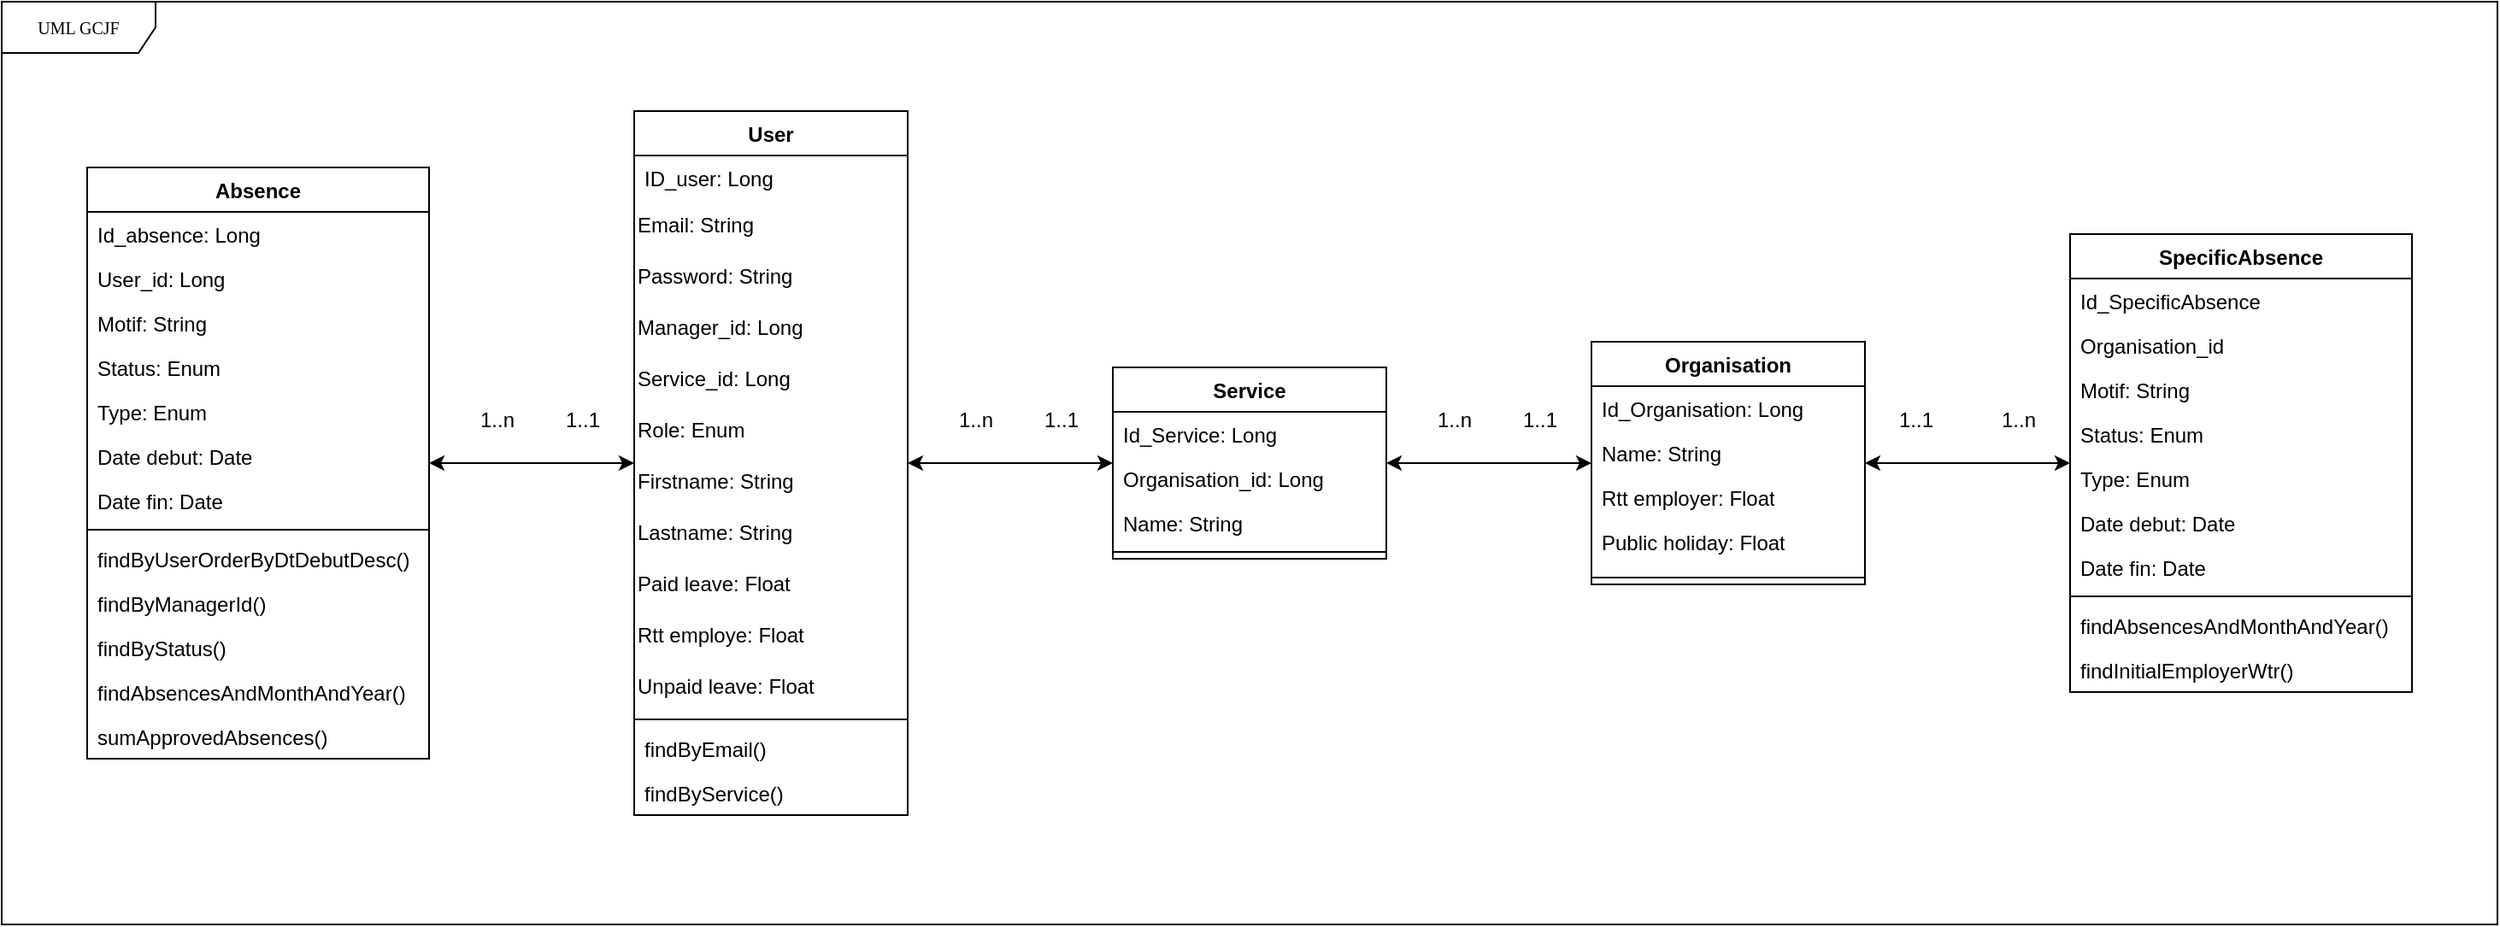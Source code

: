 <mxfile version="24.7.10">
  <diagram name="Page-1" id="GV2gqYJn4U-7CwfmPfjc">
    <mxGraphModel dx="1690" dy="891" grid="1" gridSize="10" guides="1" tooltips="1" connect="1" arrows="1" fold="1" page="1" pageScale="1" pageWidth="827" pageHeight="1169" math="0" shadow="0">
      <root>
        <mxCell id="0" />
        <mxCell id="1" parent="0" />
        <mxCell id="VnXP7su68EXi7wZ7VgNQ-1" value="UML GCJF" style="shape=umlFrame;whiteSpace=wrap;html=1;rounded=0;shadow=0;comic=0;labelBackgroundColor=none;strokeWidth=1;fontFamily=Verdana;fontSize=10;align=center;width=90;height=30;movable=0;resizable=0;rotatable=0;deletable=0;editable=0;locked=1;connectable=0;" parent="1" vertex="1">
          <mxGeometry x="20" y="20" width="1460" height="540" as="geometry" />
        </mxCell>
        <mxCell id="VnXP7su68EXi7wZ7VgNQ-2" value="Absence" style="swimlane;fontStyle=1;align=center;verticalAlign=top;childLayout=stackLayout;horizontal=1;startSize=26;horizontalStack=0;resizeParent=1;resizeParentMax=0;resizeLast=0;collapsible=1;marginBottom=0;whiteSpace=wrap;html=1;" parent="1" vertex="1">
          <mxGeometry x="70" y="117" width="200" height="346" as="geometry" />
        </mxCell>
        <mxCell id="VnXP7su68EXi7wZ7VgNQ-3" value="Id_absence: Long" style="text;strokeColor=none;fillColor=none;align=left;verticalAlign=top;spacingLeft=4;spacingRight=4;overflow=hidden;rotatable=0;points=[[0,0.5],[1,0.5]];portConstraint=eastwest;whiteSpace=wrap;html=1;" parent="VnXP7su68EXi7wZ7VgNQ-2" vertex="1">
          <mxGeometry y="26" width="200" height="26" as="geometry" />
        </mxCell>
        <mxCell id="VnXP7su68EXi7wZ7VgNQ-4" value="User_id: Long" style="text;strokeColor=none;fillColor=none;align=left;verticalAlign=top;spacingLeft=4;spacingRight=4;overflow=hidden;rotatable=0;points=[[0,0.5],[1,0.5]];portConstraint=eastwest;whiteSpace=wrap;html=1;" parent="VnXP7su68EXi7wZ7VgNQ-2" vertex="1">
          <mxGeometry y="52" width="200" height="26" as="geometry" />
        </mxCell>
        <mxCell id="VnXP7su68EXi7wZ7VgNQ-5" value="Motif: String" style="text;strokeColor=none;fillColor=none;align=left;verticalAlign=top;spacingLeft=4;spacingRight=4;overflow=hidden;rotatable=0;points=[[0,0.5],[1,0.5]];portConstraint=eastwest;whiteSpace=wrap;html=1;" parent="VnXP7su68EXi7wZ7VgNQ-2" vertex="1">
          <mxGeometry y="78" width="200" height="26" as="geometry" />
        </mxCell>
        <mxCell id="VnXP7su68EXi7wZ7VgNQ-6" value="Status: Enum" style="text;strokeColor=none;fillColor=none;align=left;verticalAlign=top;spacingLeft=4;spacingRight=4;overflow=hidden;rotatable=0;points=[[0,0.5],[1,0.5]];portConstraint=eastwest;whiteSpace=wrap;html=1;" parent="VnXP7su68EXi7wZ7VgNQ-2" vertex="1">
          <mxGeometry y="104" width="200" height="26" as="geometry" />
        </mxCell>
        <mxCell id="VnXP7su68EXi7wZ7VgNQ-7" value="Type: Enum" style="text;strokeColor=none;fillColor=none;align=left;verticalAlign=top;spacingLeft=4;spacingRight=4;overflow=hidden;rotatable=0;points=[[0,0.5],[1,0.5]];portConstraint=eastwest;whiteSpace=wrap;html=1;" parent="VnXP7su68EXi7wZ7VgNQ-2" vertex="1">
          <mxGeometry y="130" width="200" height="26" as="geometry" />
        </mxCell>
        <mxCell id="VnXP7su68EXi7wZ7VgNQ-8" value="Date debut: Date" style="text;strokeColor=none;fillColor=none;align=left;verticalAlign=top;spacingLeft=4;spacingRight=4;overflow=hidden;rotatable=0;points=[[0,0.5],[1,0.5]];portConstraint=eastwest;whiteSpace=wrap;html=1;" parent="VnXP7su68EXi7wZ7VgNQ-2" vertex="1">
          <mxGeometry y="156" width="200" height="26" as="geometry" />
        </mxCell>
        <mxCell id="VnXP7su68EXi7wZ7VgNQ-9" value="Date fin: Date" style="text;strokeColor=none;fillColor=none;align=left;verticalAlign=top;spacingLeft=4;spacingRight=4;overflow=hidden;rotatable=0;points=[[0,0.5],[1,0.5]];portConstraint=eastwest;whiteSpace=wrap;html=1;" parent="VnXP7su68EXi7wZ7VgNQ-2" vertex="1">
          <mxGeometry y="182" width="200" height="26" as="geometry" />
        </mxCell>
        <mxCell id="VnXP7su68EXi7wZ7VgNQ-10" value="" style="line;strokeWidth=1;fillColor=none;align=left;verticalAlign=middle;spacingTop=-1;spacingLeft=3;spacingRight=3;rotatable=0;labelPosition=right;points=[];portConstraint=eastwest;strokeColor=inherit;" parent="VnXP7su68EXi7wZ7VgNQ-2" vertex="1">
          <mxGeometry y="208" width="200" height="8" as="geometry" />
        </mxCell>
        <mxCell id="VnXP7su68EXi7wZ7VgNQ-11" value="findByUserOrderByDtDebutDesc()" style="text;strokeColor=none;fillColor=none;align=left;verticalAlign=top;spacingLeft=4;spacingRight=4;overflow=hidden;rotatable=0;points=[[0,0.5],[1,0.5]];portConstraint=eastwest;whiteSpace=wrap;html=1;" parent="VnXP7su68EXi7wZ7VgNQ-2" vertex="1">
          <mxGeometry y="216" width="200" height="26" as="geometry" />
        </mxCell>
        <mxCell id="VnXP7su68EXi7wZ7VgNQ-12" value="findByManagerId()" style="text;strokeColor=none;fillColor=none;align=left;verticalAlign=top;spacingLeft=4;spacingRight=4;overflow=hidden;rotatable=0;points=[[0,0.5],[1,0.5]];portConstraint=eastwest;whiteSpace=wrap;html=1;" parent="VnXP7su68EXi7wZ7VgNQ-2" vertex="1">
          <mxGeometry y="242" width="200" height="26" as="geometry" />
        </mxCell>
        <mxCell id="VnXP7su68EXi7wZ7VgNQ-13" value="findByStatus()" style="text;strokeColor=none;fillColor=none;align=left;verticalAlign=top;spacingLeft=4;spacingRight=4;overflow=hidden;rotatable=0;points=[[0,0.5],[1,0.5]];portConstraint=eastwest;whiteSpace=wrap;html=1;" parent="VnXP7su68EXi7wZ7VgNQ-2" vertex="1">
          <mxGeometry y="268" width="200" height="26" as="geometry" />
        </mxCell>
        <mxCell id="VnXP7su68EXi7wZ7VgNQ-14" value="findAbsencesAndMonthAndYear()" style="text;strokeColor=none;fillColor=none;align=left;verticalAlign=top;spacingLeft=4;spacingRight=4;overflow=hidden;rotatable=0;points=[[0,0.5],[1,0.5]];portConstraint=eastwest;whiteSpace=wrap;html=1;" parent="VnXP7su68EXi7wZ7VgNQ-2" vertex="1">
          <mxGeometry y="294" width="200" height="26" as="geometry" />
        </mxCell>
        <mxCell id="VnXP7su68EXi7wZ7VgNQ-15" value="sumApprovedAbsences()" style="text;strokeColor=none;fillColor=none;align=left;verticalAlign=top;spacingLeft=4;spacingRight=4;overflow=hidden;rotatable=0;points=[[0,0.5],[1,0.5]];portConstraint=eastwest;whiteSpace=wrap;html=1;" parent="VnXP7su68EXi7wZ7VgNQ-2" vertex="1">
          <mxGeometry y="320" width="200" height="26" as="geometry" />
        </mxCell>
        <mxCell id="VnXP7su68EXi7wZ7VgNQ-16" value="Organisation" style="swimlane;fontStyle=1;align=center;verticalAlign=top;childLayout=stackLayout;horizontal=1;startSize=26;horizontalStack=0;resizeParent=1;resizeParentMax=0;resizeLast=0;collapsible=1;marginBottom=0;whiteSpace=wrap;html=1;" parent="1" vertex="1">
          <mxGeometry x="950" y="219" width="160" height="142" as="geometry" />
        </mxCell>
        <mxCell id="VnXP7su68EXi7wZ7VgNQ-17" value="Id_Organisation: Long" style="text;strokeColor=none;fillColor=none;align=left;verticalAlign=top;spacingLeft=4;spacingRight=4;overflow=hidden;rotatable=0;points=[[0,0.5],[1,0.5]];portConstraint=eastwest;whiteSpace=wrap;html=1;" parent="VnXP7su68EXi7wZ7VgNQ-16" vertex="1">
          <mxGeometry y="26" width="160" height="26" as="geometry" />
        </mxCell>
        <mxCell id="VnXP7su68EXi7wZ7VgNQ-18" value="Name: String" style="text;strokeColor=none;fillColor=none;align=left;verticalAlign=top;spacingLeft=4;spacingRight=4;overflow=hidden;rotatable=0;points=[[0,0.5],[1,0.5]];portConstraint=eastwest;whiteSpace=wrap;html=1;" parent="VnXP7su68EXi7wZ7VgNQ-16" vertex="1">
          <mxGeometry y="52" width="160" height="26" as="geometry" />
        </mxCell>
        <mxCell id="VnXP7su68EXi7wZ7VgNQ-19" value="Rtt employer: Float" style="text;strokeColor=none;fillColor=none;align=left;verticalAlign=top;spacingLeft=4;spacingRight=4;overflow=hidden;rotatable=0;points=[[0,0.5],[1,0.5]];portConstraint=eastwest;whiteSpace=wrap;html=1;" parent="VnXP7su68EXi7wZ7VgNQ-16" vertex="1">
          <mxGeometry y="78" width="160" height="26" as="geometry" />
        </mxCell>
        <mxCell id="VnXP7su68EXi7wZ7VgNQ-20" value="Public holiday: Float" style="text;strokeColor=none;fillColor=none;align=left;verticalAlign=top;spacingLeft=4;spacingRight=4;overflow=hidden;rotatable=0;points=[[0,0.5],[1,0.5]];portConstraint=eastwest;whiteSpace=wrap;html=1;" parent="VnXP7su68EXi7wZ7VgNQ-16" vertex="1">
          <mxGeometry y="104" width="160" height="30" as="geometry" />
        </mxCell>
        <mxCell id="VnXP7su68EXi7wZ7VgNQ-21" value="" style="line;strokeWidth=1;fillColor=none;align=left;verticalAlign=middle;spacingTop=-1;spacingLeft=3;spacingRight=3;rotatable=0;labelPosition=right;points=[];portConstraint=eastwest;strokeColor=inherit;" parent="VnXP7su68EXi7wZ7VgNQ-16" vertex="1">
          <mxGeometry y="134" width="160" height="8" as="geometry" />
        </mxCell>
        <mxCell id="VnXP7su68EXi7wZ7VgNQ-22" value="Service" style="swimlane;fontStyle=1;align=center;verticalAlign=top;childLayout=stackLayout;horizontal=1;startSize=26;horizontalStack=0;resizeParent=1;resizeParentMax=0;resizeLast=0;collapsible=1;marginBottom=0;whiteSpace=wrap;html=1;" parent="1" vertex="1">
          <mxGeometry x="670" y="234" width="160" height="112" as="geometry" />
        </mxCell>
        <mxCell id="VnXP7su68EXi7wZ7VgNQ-23" value="Id_Service: Long" style="text;strokeColor=none;fillColor=none;align=left;verticalAlign=top;spacingLeft=4;spacingRight=4;overflow=hidden;rotatable=0;points=[[0,0.5],[1,0.5]];portConstraint=eastwest;whiteSpace=wrap;html=1;" parent="VnXP7su68EXi7wZ7VgNQ-22" vertex="1">
          <mxGeometry y="26" width="160" height="26" as="geometry" />
        </mxCell>
        <mxCell id="VnXP7su68EXi7wZ7VgNQ-25" value="Organisation_id: Long" style="text;strokeColor=none;fillColor=none;align=left;verticalAlign=top;spacingLeft=4;spacingRight=4;overflow=hidden;rotatable=0;points=[[0,0.5],[1,0.5]];portConstraint=eastwest;whiteSpace=wrap;html=1;" parent="VnXP7su68EXi7wZ7VgNQ-22" vertex="1">
          <mxGeometry y="52" width="160" height="26" as="geometry" />
        </mxCell>
        <mxCell id="VnXP7su68EXi7wZ7VgNQ-24" value="Name: String" style="text;strokeColor=none;fillColor=none;align=left;verticalAlign=top;spacingLeft=4;spacingRight=4;overflow=hidden;rotatable=0;points=[[0,0.5],[1,0.5]];portConstraint=eastwest;whiteSpace=wrap;html=1;" parent="VnXP7su68EXi7wZ7VgNQ-22" vertex="1">
          <mxGeometry y="78" width="160" height="26" as="geometry" />
        </mxCell>
        <mxCell id="VnXP7su68EXi7wZ7VgNQ-26" value="" style="line;strokeWidth=1;fillColor=none;align=left;verticalAlign=middle;spacingTop=-1;spacingLeft=3;spacingRight=3;rotatable=0;labelPosition=right;points=[];portConstraint=eastwest;strokeColor=inherit;" parent="VnXP7su68EXi7wZ7VgNQ-22" vertex="1">
          <mxGeometry y="104" width="160" height="8" as="geometry" />
        </mxCell>
        <mxCell id="VnXP7su68EXi7wZ7VgNQ-27" value="SpecificAbsence" style="swimlane;fontStyle=1;align=center;verticalAlign=top;childLayout=stackLayout;horizontal=1;startSize=26;horizontalStack=0;resizeParent=1;resizeParentMax=0;resizeLast=0;collapsible=1;marginBottom=0;whiteSpace=wrap;html=1;" parent="1" vertex="1">
          <mxGeometry x="1230" y="156" width="200" height="268" as="geometry" />
        </mxCell>
        <mxCell id="VnXP7su68EXi7wZ7VgNQ-28" value="Id_SpecificAbsence" style="text;strokeColor=none;fillColor=none;align=left;verticalAlign=top;spacingLeft=4;spacingRight=4;overflow=hidden;rotatable=0;points=[[0,0.5],[1,0.5]];portConstraint=eastwest;whiteSpace=wrap;html=1;" parent="VnXP7su68EXi7wZ7VgNQ-27" vertex="1">
          <mxGeometry y="26" width="200" height="26" as="geometry" />
        </mxCell>
        <mxCell id="VnXP7su68EXi7wZ7VgNQ-29" value="Organisation_id" style="text;strokeColor=none;fillColor=none;align=left;verticalAlign=top;spacingLeft=4;spacingRight=4;overflow=hidden;rotatable=0;points=[[0,0.5],[1,0.5]];portConstraint=eastwest;whiteSpace=wrap;html=1;" parent="VnXP7su68EXi7wZ7VgNQ-27" vertex="1">
          <mxGeometry y="52" width="200" height="26" as="geometry" />
        </mxCell>
        <mxCell id="VnXP7su68EXi7wZ7VgNQ-30" value="Motif: String" style="text;strokeColor=none;fillColor=none;align=left;verticalAlign=top;spacingLeft=4;spacingRight=4;overflow=hidden;rotatable=0;points=[[0,0.5],[1,0.5]];portConstraint=eastwest;whiteSpace=wrap;html=1;" parent="VnXP7su68EXi7wZ7VgNQ-27" vertex="1">
          <mxGeometry y="78" width="200" height="26" as="geometry" />
        </mxCell>
        <mxCell id="VnXP7su68EXi7wZ7VgNQ-31" value="Status: Enum" style="text;strokeColor=none;fillColor=none;align=left;verticalAlign=top;spacingLeft=4;spacingRight=4;overflow=hidden;rotatable=0;points=[[0,0.5],[1,0.5]];portConstraint=eastwest;whiteSpace=wrap;html=1;" parent="VnXP7su68EXi7wZ7VgNQ-27" vertex="1">
          <mxGeometry y="104" width="200" height="26" as="geometry" />
        </mxCell>
        <mxCell id="VnXP7su68EXi7wZ7VgNQ-32" value="Type: Enum" style="text;strokeColor=none;fillColor=none;align=left;verticalAlign=top;spacingLeft=4;spacingRight=4;overflow=hidden;rotatable=0;points=[[0,0.5],[1,0.5]];portConstraint=eastwest;whiteSpace=wrap;html=1;" parent="VnXP7su68EXi7wZ7VgNQ-27" vertex="1">
          <mxGeometry y="130" width="200" height="26" as="geometry" />
        </mxCell>
        <mxCell id="VnXP7su68EXi7wZ7VgNQ-33" value="Date debut: Date" style="text;strokeColor=none;fillColor=none;align=left;verticalAlign=top;spacingLeft=4;spacingRight=4;overflow=hidden;rotatable=0;points=[[0,0.5],[1,0.5]];portConstraint=eastwest;whiteSpace=wrap;html=1;" parent="VnXP7su68EXi7wZ7VgNQ-27" vertex="1">
          <mxGeometry y="156" width="200" height="26" as="geometry" />
        </mxCell>
        <mxCell id="VnXP7su68EXi7wZ7VgNQ-34" value="Date fin: Date" style="text;strokeColor=none;fillColor=none;align=left;verticalAlign=top;spacingLeft=4;spacingRight=4;overflow=hidden;rotatable=0;points=[[0,0.5],[1,0.5]];portConstraint=eastwest;whiteSpace=wrap;html=1;" parent="VnXP7su68EXi7wZ7VgNQ-27" vertex="1">
          <mxGeometry y="182" width="200" height="26" as="geometry" />
        </mxCell>
        <mxCell id="VnXP7su68EXi7wZ7VgNQ-35" value="" style="line;strokeWidth=1;fillColor=none;align=left;verticalAlign=middle;spacingTop=-1;spacingLeft=3;spacingRight=3;rotatable=0;labelPosition=right;points=[];portConstraint=eastwest;strokeColor=inherit;" parent="VnXP7su68EXi7wZ7VgNQ-27" vertex="1">
          <mxGeometry y="208" width="200" height="8" as="geometry" />
        </mxCell>
        <mxCell id="VnXP7su68EXi7wZ7VgNQ-36" value="findAbsencesAndMonthAndYear()" style="text;strokeColor=none;fillColor=none;align=left;verticalAlign=top;spacingLeft=4;spacingRight=4;overflow=hidden;rotatable=0;points=[[0,0.5],[1,0.5]];portConstraint=eastwest;whiteSpace=wrap;html=1;" parent="VnXP7su68EXi7wZ7VgNQ-27" vertex="1">
          <mxGeometry y="216" width="200" height="26" as="geometry" />
        </mxCell>
        <mxCell id="VnXP7su68EXi7wZ7VgNQ-37" value="findInitialEmployerWtr()" style="text;strokeColor=none;fillColor=none;align=left;verticalAlign=top;spacingLeft=4;spacingRight=4;overflow=hidden;rotatable=0;points=[[0,0.5],[1,0.5]];portConstraint=eastwest;whiteSpace=wrap;html=1;" parent="VnXP7su68EXi7wZ7VgNQ-27" vertex="1">
          <mxGeometry y="242" width="200" height="26" as="geometry" />
        </mxCell>
        <mxCell id="VnXP7su68EXi7wZ7VgNQ-38" value="User" style="swimlane;fontStyle=1;align=center;verticalAlign=top;childLayout=stackLayout;horizontal=1;startSize=26;horizontalStack=0;resizeParent=1;resizeParentMax=0;resizeLast=0;collapsible=1;marginBottom=0;whiteSpace=wrap;html=1;" parent="1" vertex="1">
          <mxGeometry x="390" y="84" width="160" height="412" as="geometry" />
        </mxCell>
        <mxCell id="VnXP7su68EXi7wZ7VgNQ-39" value="ID_user: Long" style="text;strokeColor=none;fillColor=none;align=left;verticalAlign=top;spacingLeft=4;spacingRight=4;overflow=hidden;rotatable=0;points=[[0,0.5],[1,0.5]];portConstraint=eastwest;whiteSpace=wrap;html=1;" parent="VnXP7su68EXi7wZ7VgNQ-38" vertex="1">
          <mxGeometry y="26" width="160" height="26" as="geometry" />
        </mxCell>
        <mxCell id="VnXP7su68EXi7wZ7VgNQ-40" value="Email: String" style="text;html=1;strokeColor=none;fillColor=none;align=left;verticalAlign=middle;whiteSpace=wrap;rounded=0;" parent="VnXP7su68EXi7wZ7VgNQ-38" vertex="1">
          <mxGeometry y="52" width="160" height="30" as="geometry" />
        </mxCell>
        <mxCell id="VnXP7su68EXi7wZ7VgNQ-41" value="Password: String" style="text;html=1;strokeColor=none;fillColor=none;align=left;verticalAlign=middle;whiteSpace=wrap;rounded=0;" parent="VnXP7su68EXi7wZ7VgNQ-38" vertex="1">
          <mxGeometry y="82" width="160" height="30" as="geometry" />
        </mxCell>
        <mxCell id="VnXP7su68EXi7wZ7VgNQ-42" value="Manager_id: Long" style="text;html=1;strokeColor=none;fillColor=none;align=left;verticalAlign=middle;whiteSpace=wrap;rounded=0;" parent="VnXP7su68EXi7wZ7VgNQ-38" vertex="1">
          <mxGeometry y="112" width="160" height="30" as="geometry" />
        </mxCell>
        <mxCell id="VnXP7su68EXi7wZ7VgNQ-43" value="Service_id: Long" style="text;html=1;strokeColor=none;fillColor=none;align=left;verticalAlign=middle;whiteSpace=wrap;rounded=0;" parent="VnXP7su68EXi7wZ7VgNQ-38" vertex="1">
          <mxGeometry y="142" width="160" height="30" as="geometry" />
        </mxCell>
        <mxCell id="VnXP7su68EXi7wZ7VgNQ-44" value="Role: Enum" style="text;html=1;strokeColor=none;fillColor=none;align=left;verticalAlign=middle;whiteSpace=wrap;rounded=0;" parent="VnXP7su68EXi7wZ7VgNQ-38" vertex="1">
          <mxGeometry y="172" width="160" height="30" as="geometry" />
        </mxCell>
        <mxCell id="VnXP7su68EXi7wZ7VgNQ-45" value="Firstname: String" style="text;html=1;strokeColor=none;fillColor=none;align=left;verticalAlign=middle;whiteSpace=wrap;rounded=0;" parent="VnXP7su68EXi7wZ7VgNQ-38" vertex="1">
          <mxGeometry y="202" width="160" height="30" as="geometry" />
        </mxCell>
        <mxCell id="VnXP7su68EXi7wZ7VgNQ-46" value="Lastname: String" style="text;html=1;strokeColor=none;fillColor=none;align=left;verticalAlign=middle;whiteSpace=wrap;rounded=0;" parent="VnXP7su68EXi7wZ7VgNQ-38" vertex="1">
          <mxGeometry y="232" width="160" height="30" as="geometry" />
        </mxCell>
        <mxCell id="VnXP7su68EXi7wZ7VgNQ-47" value="Paid leave: Float" style="text;html=1;strokeColor=none;fillColor=none;align=left;verticalAlign=middle;whiteSpace=wrap;rounded=0;" parent="VnXP7su68EXi7wZ7VgNQ-38" vertex="1">
          <mxGeometry y="262" width="160" height="30" as="geometry" />
        </mxCell>
        <mxCell id="VnXP7su68EXi7wZ7VgNQ-48" value="Rtt employe: Float" style="text;html=1;strokeColor=none;fillColor=none;align=left;verticalAlign=middle;whiteSpace=wrap;rounded=0;" parent="VnXP7su68EXi7wZ7VgNQ-38" vertex="1">
          <mxGeometry y="292" width="160" height="30" as="geometry" />
        </mxCell>
        <mxCell id="VnXP7su68EXi7wZ7VgNQ-49" value="Unpaid leave: Float" style="text;html=1;strokeColor=none;fillColor=none;align=left;verticalAlign=middle;whiteSpace=wrap;rounded=0;" parent="VnXP7su68EXi7wZ7VgNQ-38" vertex="1">
          <mxGeometry y="322" width="160" height="30" as="geometry" />
        </mxCell>
        <mxCell id="VnXP7su68EXi7wZ7VgNQ-50" value="" style="line;strokeWidth=1;fillColor=none;align=left;verticalAlign=middle;spacingTop=-1;spacingLeft=3;spacingRight=3;rotatable=0;labelPosition=right;points=[];portConstraint=eastwest;strokeColor=inherit;" parent="VnXP7su68EXi7wZ7VgNQ-38" vertex="1">
          <mxGeometry y="352" width="160" height="8" as="geometry" />
        </mxCell>
        <mxCell id="VnXP7su68EXi7wZ7VgNQ-51" value="findByEmail()" style="text;strokeColor=none;fillColor=none;align=left;verticalAlign=top;spacingLeft=4;spacingRight=4;overflow=hidden;rotatable=0;points=[[0,0.5],[1,0.5]];portConstraint=eastwest;whiteSpace=wrap;html=1;" parent="VnXP7su68EXi7wZ7VgNQ-38" vertex="1">
          <mxGeometry y="360" width="160" height="26" as="geometry" />
        </mxCell>
        <mxCell id="VnXP7su68EXi7wZ7VgNQ-52" value="findByService()" style="text;strokeColor=none;fillColor=none;align=left;verticalAlign=top;spacingLeft=4;spacingRight=4;overflow=hidden;rotatable=0;points=[[0,0.5],[1,0.5]];portConstraint=eastwest;whiteSpace=wrap;html=1;" parent="VnXP7su68EXi7wZ7VgNQ-38" vertex="1">
          <mxGeometry y="386" width="160" height="26" as="geometry" />
        </mxCell>
        <mxCell id="VnXP7su68EXi7wZ7VgNQ-53" value="" style="endArrow=classic;startArrow=classic;html=1;rounded=0;" parent="1" source="VnXP7su68EXi7wZ7VgNQ-2" target="VnXP7su68EXi7wZ7VgNQ-38" edge="1">
          <mxGeometry width="50" height="50" relative="1" as="geometry">
            <mxPoint x="480" y="237" as="sourcePoint" />
            <mxPoint x="530" y="187" as="targetPoint" />
          </mxGeometry>
        </mxCell>
        <mxCell id="VnXP7su68EXi7wZ7VgNQ-54" value="" style="endArrow=classic;startArrow=classic;html=1;rounded=0;" parent="1" source="VnXP7su68EXi7wZ7VgNQ-22" target="VnXP7su68EXi7wZ7VgNQ-38" edge="1">
          <mxGeometry width="50" height="50" relative="1" as="geometry">
            <mxPoint x="480" y="237" as="sourcePoint" />
            <mxPoint x="530" y="187" as="targetPoint" />
          </mxGeometry>
        </mxCell>
        <mxCell id="VnXP7su68EXi7wZ7VgNQ-55" value="" style="endArrow=classic;startArrow=classic;html=1;rounded=0;" parent="1" source="VnXP7su68EXi7wZ7VgNQ-22" target="VnXP7su68EXi7wZ7VgNQ-16" edge="1">
          <mxGeometry width="50" height="50" relative="1" as="geometry">
            <mxPoint x="520" y="347" as="sourcePoint" />
            <mxPoint x="570" y="297" as="targetPoint" />
          </mxGeometry>
        </mxCell>
        <mxCell id="VnXP7su68EXi7wZ7VgNQ-56" value="" style="endArrow=classic;startArrow=classic;html=1;rounded=0;" parent="1" source="VnXP7su68EXi7wZ7VgNQ-27" target="VnXP7su68EXi7wZ7VgNQ-16" edge="1">
          <mxGeometry width="50" height="50" relative="1" as="geometry">
            <mxPoint x="520" y="347" as="sourcePoint" />
            <mxPoint x="570" y="297" as="targetPoint" />
          </mxGeometry>
        </mxCell>
        <mxCell id="VnXP7su68EXi7wZ7VgNQ-57" value="&lt;div&gt;1..n&lt;/div&gt;" style="text;html=1;align=center;verticalAlign=middle;whiteSpace=wrap;rounded=0;" parent="1" vertex="1">
          <mxGeometry x="280" y="250" width="60" height="30" as="geometry" />
        </mxCell>
        <mxCell id="VnXP7su68EXi7wZ7VgNQ-58" value="&lt;div&gt;1..1&lt;/div&gt;" style="text;html=1;align=center;verticalAlign=middle;whiteSpace=wrap;rounded=0;" parent="1" vertex="1">
          <mxGeometry x="330" y="250" width="60" height="30" as="geometry" />
        </mxCell>
        <mxCell id="VnXP7su68EXi7wZ7VgNQ-59" value="&lt;div&gt;1..n&lt;/div&gt;" style="text;html=1;align=center;verticalAlign=middle;whiteSpace=wrap;rounded=0;" parent="1" vertex="1">
          <mxGeometry x="560" y="250" width="60" height="30" as="geometry" />
        </mxCell>
        <mxCell id="VnXP7su68EXi7wZ7VgNQ-60" value="&lt;div&gt;1..1&lt;/div&gt;" style="text;html=1;align=center;verticalAlign=middle;whiteSpace=wrap;rounded=0;" parent="1" vertex="1">
          <mxGeometry x="610" y="250" width="60" height="30" as="geometry" />
        </mxCell>
        <mxCell id="VnXP7su68EXi7wZ7VgNQ-61" value="&lt;div&gt;1..n&lt;/div&gt;" style="text;html=1;align=center;verticalAlign=middle;whiteSpace=wrap;rounded=0;" parent="1" vertex="1">
          <mxGeometry x="840" y="250" width="60" height="30" as="geometry" />
        </mxCell>
        <mxCell id="VnXP7su68EXi7wZ7VgNQ-62" value="&lt;div&gt;1..1&lt;/div&gt;" style="text;html=1;align=center;verticalAlign=middle;whiteSpace=wrap;rounded=0;" parent="1" vertex="1">
          <mxGeometry x="890" y="250" width="60" height="30" as="geometry" />
        </mxCell>
        <mxCell id="VnXP7su68EXi7wZ7VgNQ-63" value="&lt;div&gt;1..1&lt;/div&gt;" style="text;html=1;align=center;verticalAlign=middle;whiteSpace=wrap;rounded=0;" parent="1" vertex="1">
          <mxGeometry x="1110" y="250" width="60" height="30" as="geometry" />
        </mxCell>
        <mxCell id="VnXP7su68EXi7wZ7VgNQ-64" value="&lt;div&gt;1..n&lt;/div&gt;" style="text;html=1;align=center;verticalAlign=middle;whiteSpace=wrap;rounded=0;" parent="1" vertex="1">
          <mxGeometry x="1170" y="250" width="60" height="30" as="geometry" />
        </mxCell>
      </root>
    </mxGraphModel>
  </diagram>
</mxfile>
